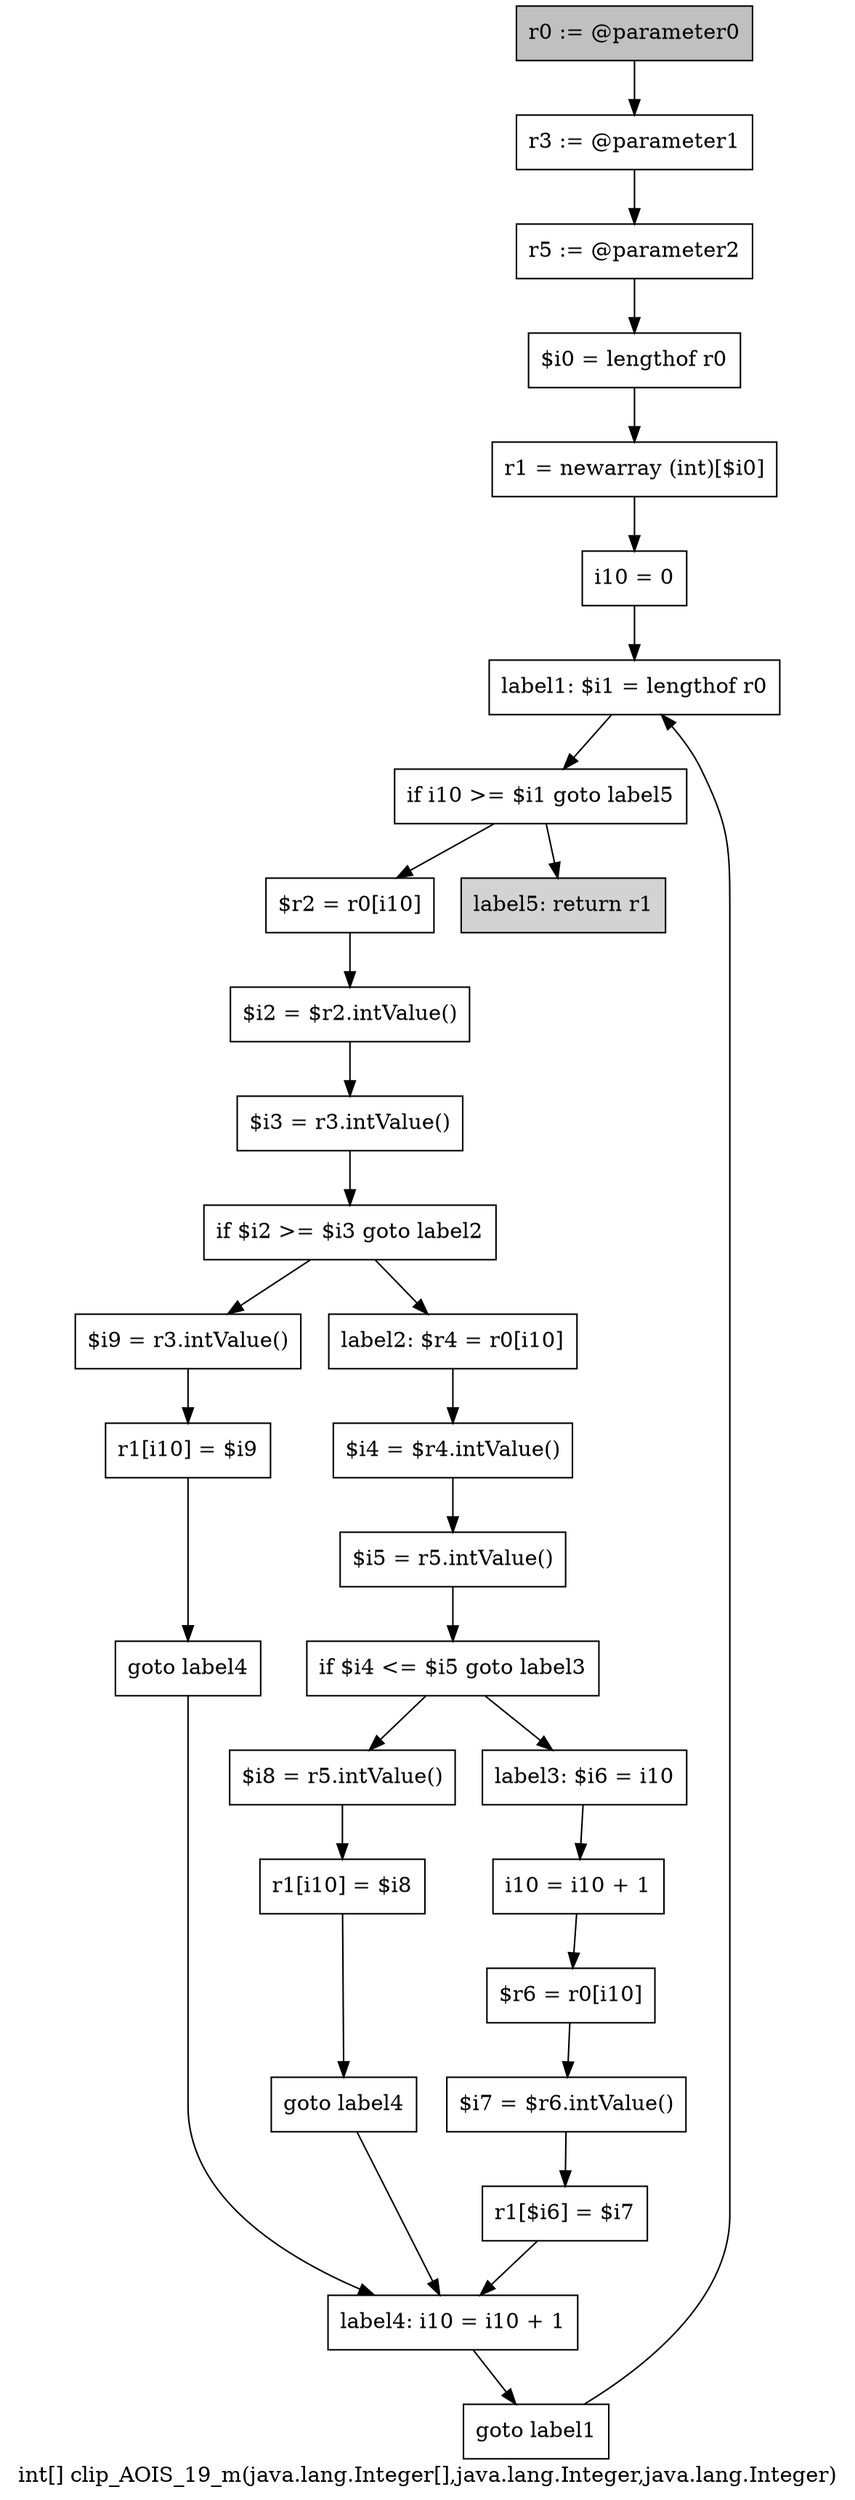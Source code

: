 digraph "int[] clip_AOIS_19_m(java.lang.Integer[],java.lang.Integer,java.lang.Integer)" {
    label="int[] clip_AOIS_19_m(java.lang.Integer[],java.lang.Integer,java.lang.Integer)";
    node [shape=box];
    "0" [style=filled,fillcolor=gray,label="r0 := @parameter0",];
    "1" [label="r3 := @parameter1",];
    "0"->"1";
    "2" [label="r5 := @parameter2",];
    "1"->"2";
    "3" [label="$i0 = lengthof r0",];
    "2"->"3";
    "4" [label="r1 = newarray (int)[$i0]",];
    "3"->"4";
    "5" [label="i10 = 0",];
    "4"->"5";
    "6" [label="label1: $i1 = lengthof r0",];
    "5"->"6";
    "7" [label="if i10 >= $i1 goto label5",];
    "6"->"7";
    "8" [label="$r2 = r0[i10]",];
    "7"->"8";
    "29" [style=filled,fillcolor=lightgray,label="label5: return r1",];
    "7"->"29";
    "9" [label="$i2 = $r2.intValue()",];
    "8"->"9";
    "10" [label="$i3 = r3.intValue()",];
    "9"->"10";
    "11" [label="if $i2 >= $i3 goto label2",];
    "10"->"11";
    "12" [label="$i9 = r3.intValue()",];
    "11"->"12";
    "15" [label="label2: $r4 = r0[i10]",];
    "11"->"15";
    "13" [label="r1[i10] = $i9",];
    "12"->"13";
    "14" [label="goto label4",];
    "13"->"14";
    "27" [label="label4: i10 = i10 + 1",];
    "14"->"27";
    "16" [label="$i4 = $r4.intValue()",];
    "15"->"16";
    "17" [label="$i5 = r5.intValue()",];
    "16"->"17";
    "18" [label="if $i4 <= $i5 goto label3",];
    "17"->"18";
    "19" [label="$i8 = r5.intValue()",];
    "18"->"19";
    "22" [label="label3: $i6 = i10",];
    "18"->"22";
    "20" [label="r1[i10] = $i8",];
    "19"->"20";
    "21" [label="goto label4",];
    "20"->"21";
    "21"->"27";
    "23" [label="i10 = i10 + 1",];
    "22"->"23";
    "24" [label="$r6 = r0[i10]",];
    "23"->"24";
    "25" [label="$i7 = $r6.intValue()",];
    "24"->"25";
    "26" [label="r1[$i6] = $i7",];
    "25"->"26";
    "26"->"27";
    "28" [label="goto label1",];
    "27"->"28";
    "28"->"6";
}
